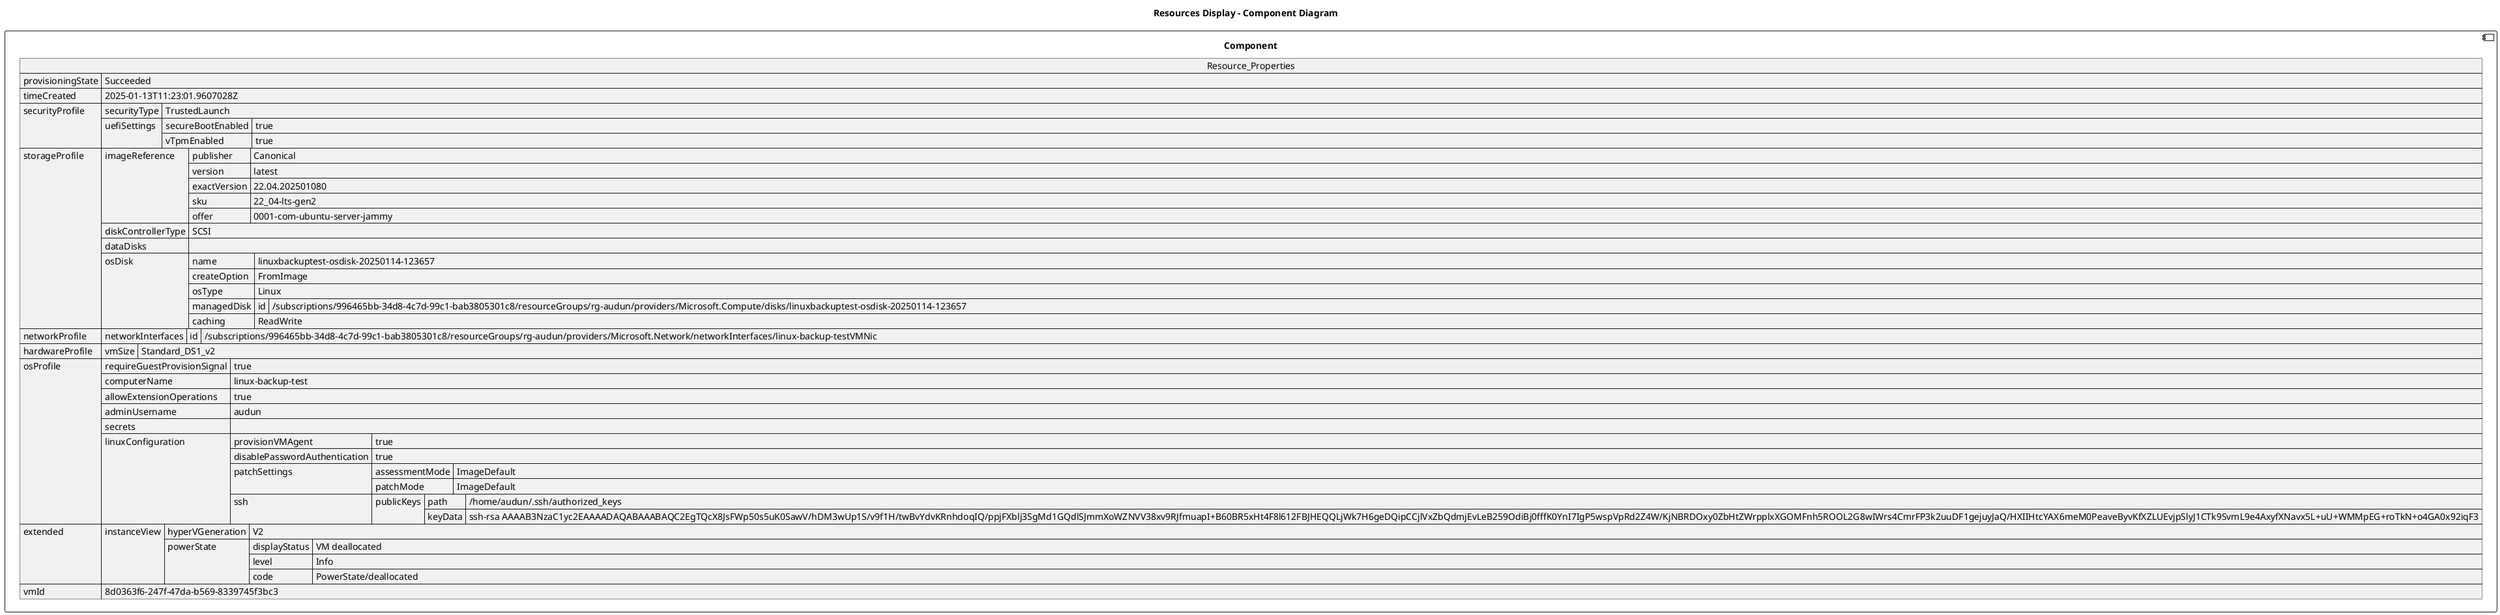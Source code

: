 @startuml

title Resources Display - Component Diagram

component Component {

json  Resource_Properties {
  "provisioningState": "Succeeded",
  "timeCreated": "2025-01-13T11:23:01.9607028Z",
  "securityProfile": {
    "securityType": "TrustedLaunch",
    "uefiSettings": {
      "secureBootEnabled": true,
      "vTpmEnabled": true
    }
  },
  "storageProfile": {
    "imageReference": {
      "publisher": "Canonical",
      "version": "latest",
      "exactVersion": "22.04.202501080",
      "sku": "22_04-lts-gen2",
      "offer": "0001-com-ubuntu-server-jammy"
    },
    "diskControllerType": "SCSI",
    "dataDisks": [],
    "osDisk": {
      "name": "linuxbackuptest-osdisk-20250114-123657",
      "createOption": "FromImage",
      "osType": "Linux",
      "managedDisk": {
        "id": "/subscriptions/996465bb-34d8-4c7d-99c1-bab3805301c8/resourceGroups/rg-audun/providers/Microsoft.Compute/disks/linuxbackuptest-osdisk-20250114-123657"
      },
      "caching": "ReadWrite"
    }
  },
  "networkProfile": {
    "networkInterfaces": [
      {
        "id": "/subscriptions/996465bb-34d8-4c7d-99c1-bab3805301c8/resourceGroups/rg-audun/providers/Microsoft.Network/networkInterfaces/linux-backup-testVMNic"
      }
    ]
  },
  "hardwareProfile": {
    "vmSize": "Standard_DS1_v2"
  },
  "osProfile": {
    "requireGuestProvisionSignal": true,
    "computerName": "linux-backup-test",
    "allowExtensionOperations": true,
    "adminUsername": "audun",
    "secrets": [],
    "linuxConfiguration": {
      "provisionVMAgent": true,
      "disablePasswordAuthentication": true,
      "patchSettings": {
        "assessmentMode": "ImageDefault",
        "patchMode": "ImageDefault"
      },
      "ssh": {
        "publicKeys": [
          {
            "path": "/home/audun/.ssh/authorized_keys",
            "keyData": "ssh-rsa AAAAB3NzaC1yc2EAAAADAQABAAABAQC2EgTQcX8JsFWp50s5uK0SawV/hDM3wUp1S/v9f1H/twBvYdvKRnhdoqIQ/ppjFXblj3SgMd1GQdlSJmmXoWZNVV38xv9RJfmuapI+B60BR5xHt4F8l612FBJHEQQLjWk7H6geDQipCCjlVxZbQdmjEvLeB259OdiBj0fffK0YnI7IgP5wspVpRd2Z4W/KjNBRDOxy0ZbHtZWrpplxXGOMFnh5ROOL2G8wIWrs4CmrFP3k2uuDF1gejuyJaQ/HXIIHtcYAX6meM0PeaveByvKfXZLUEvjpSlyJ1CTk9SvmL9e4AxyfXNavx5L+uU+WMMpEG+roTkN+o4GA0x92iqF3"
          }
        ]
      }
    }
  },
  "extended": {
    "instanceView": {
      "hyperVGeneration": "V2",
      "powerState": {
        "displayStatus": "VM deallocated",
        "level": "Info",
        "code": "PowerState/deallocated"
      }
    }
  },
  "vmId": "8d0363f6-247f-47da-b569-8339745f3bc3"
}
}
@enduml
